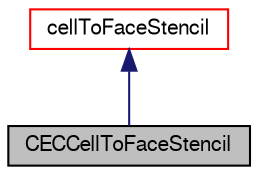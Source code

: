 digraph "CECCellToFaceStencil"
{
  bgcolor="transparent";
  edge [fontname="FreeSans",fontsize="10",labelfontname="FreeSans",labelfontsize="10"];
  node [fontname="FreeSans",fontsize="10",shape=record];
  Node0 [label="CECCellToFaceStencil",height=0.2,width=0.4,color="black", fillcolor="grey75", style="filled", fontcolor="black"];
  Node1 -> Node0 [dir="back",color="midnightblue",fontsize="10",style="solid",fontname="FreeSans"];
  Node1 [label="cellToFaceStencil",height=0.2,width=0.4,color="red",URL="$a22686.html",tooltip="Base class for extended cell-to-face stencils (face values from neighbouring cells) ..."];
}
